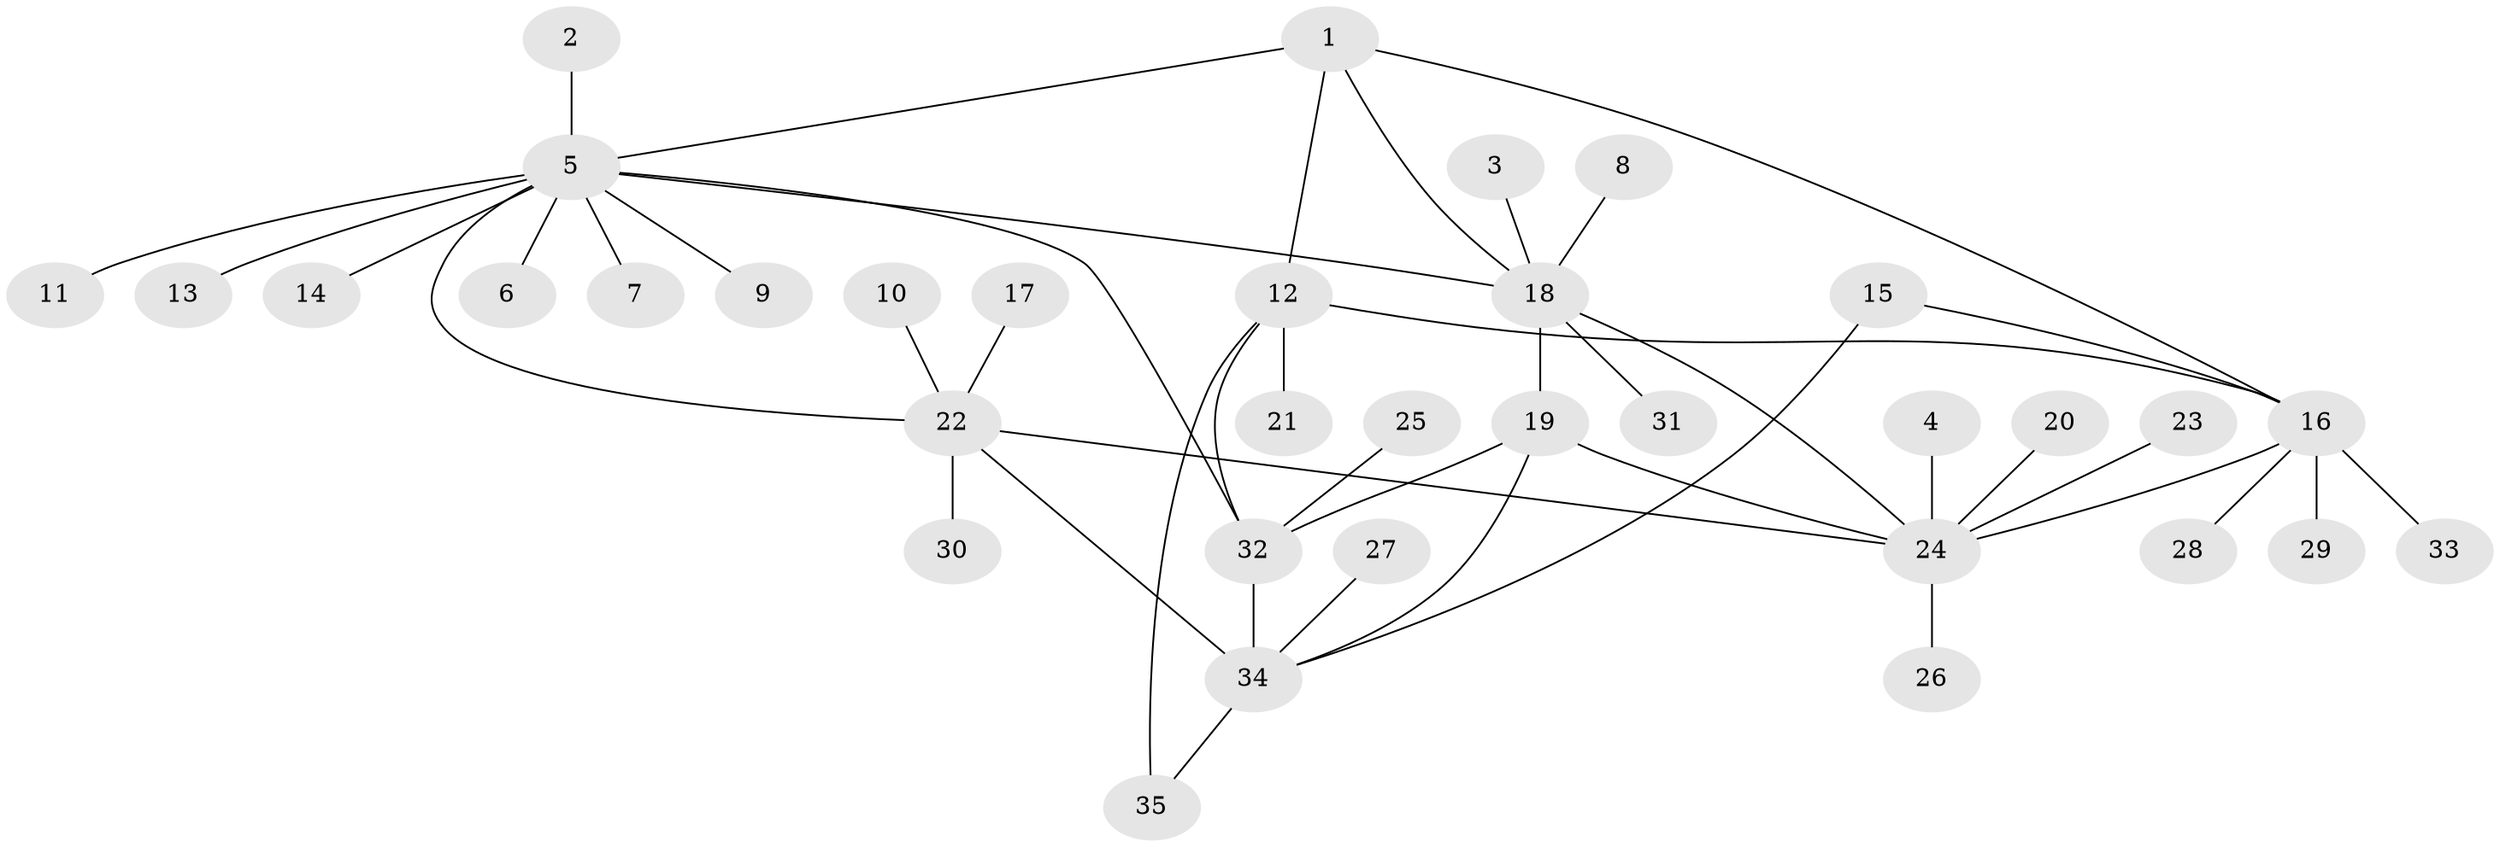 // original degree distribution, {9: 0.014492753623188406, 4: 0.07246376811594203, 3: 0.057971014492753624, 8: 0.028985507246376812, 5: 0.043478260869565216, 6: 0.014492753623188406, 7: 0.057971014492753624, 2: 0.15942028985507245, 1: 0.5507246376811594}
// Generated by graph-tools (version 1.1) at 2025/50/03/09/25 03:50:43]
// undirected, 35 vertices, 45 edges
graph export_dot {
graph [start="1"]
  node [color=gray90,style=filled];
  1;
  2;
  3;
  4;
  5;
  6;
  7;
  8;
  9;
  10;
  11;
  12;
  13;
  14;
  15;
  16;
  17;
  18;
  19;
  20;
  21;
  22;
  23;
  24;
  25;
  26;
  27;
  28;
  29;
  30;
  31;
  32;
  33;
  34;
  35;
  1 -- 5 [weight=1.0];
  1 -- 12 [weight=1.0];
  1 -- 16 [weight=1.0];
  1 -- 18 [weight=1.0];
  2 -- 5 [weight=1.0];
  3 -- 18 [weight=1.0];
  4 -- 24 [weight=1.0];
  5 -- 6 [weight=1.0];
  5 -- 7 [weight=1.0];
  5 -- 9 [weight=1.0];
  5 -- 11 [weight=1.0];
  5 -- 13 [weight=1.0];
  5 -- 14 [weight=1.0];
  5 -- 18 [weight=1.0];
  5 -- 22 [weight=1.0];
  5 -- 32 [weight=1.0];
  8 -- 18 [weight=1.0];
  10 -- 22 [weight=1.0];
  12 -- 16 [weight=1.0];
  12 -- 21 [weight=1.0];
  12 -- 32 [weight=1.0];
  12 -- 35 [weight=1.0];
  15 -- 16 [weight=1.0];
  15 -- 34 [weight=1.0];
  16 -- 24 [weight=2.0];
  16 -- 28 [weight=1.0];
  16 -- 29 [weight=1.0];
  16 -- 33 [weight=1.0];
  17 -- 22 [weight=1.0];
  18 -- 19 [weight=1.0];
  18 -- 24 [weight=1.0];
  18 -- 31 [weight=1.0];
  19 -- 24 [weight=1.0];
  19 -- 32 [weight=1.0];
  19 -- 34 [weight=1.0];
  20 -- 24 [weight=1.0];
  22 -- 24 [weight=2.0];
  22 -- 30 [weight=1.0];
  22 -- 34 [weight=1.0];
  23 -- 24 [weight=1.0];
  24 -- 26 [weight=1.0];
  25 -- 32 [weight=1.0];
  27 -- 34 [weight=1.0];
  32 -- 34 [weight=2.0];
  34 -- 35 [weight=1.0];
}
